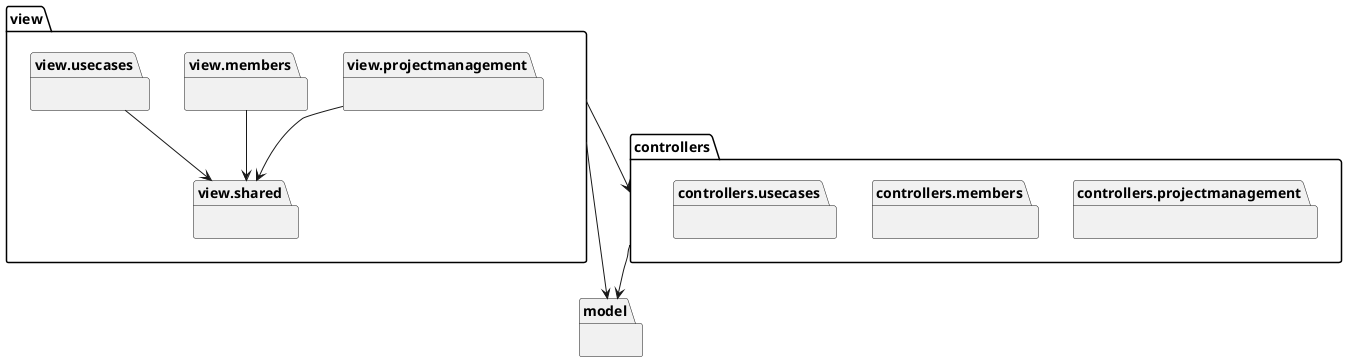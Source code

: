 @startuml

namespace model {

}

namespace view {

    namespace projectmanagement {}
    namespace members {}
    namespace usecases {}
    
    namespace shared {}
    
    view.projectmanagement --> view.shared
    view.members --> view.shared
    view.usecases --> view.shared
    
}

namespace controllers {
    namespace projectmanagement {}
    namespace members {}
    namespace usecases {}
}

view --> model
view --> controllers
controllers --> model

@enduml
